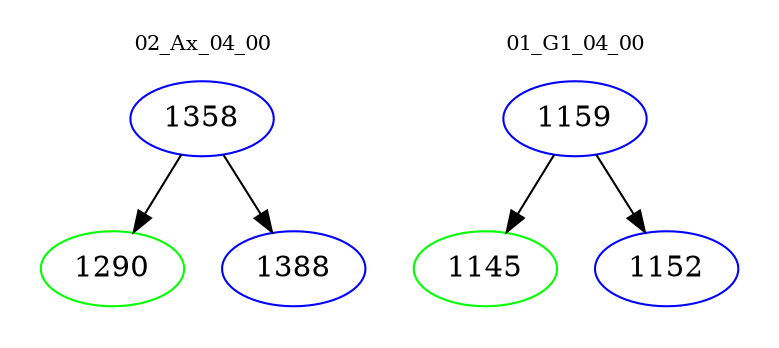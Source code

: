 digraph{
subgraph cluster_0 {
color = white
label = "02_Ax_04_00";
fontsize=10;
T0_1358 [label="1358", color="blue"]
T0_1358 -> T0_1290 [color="black"]
T0_1290 [label="1290", color="green"]
T0_1358 -> T0_1388 [color="black"]
T0_1388 [label="1388", color="blue"]
}
subgraph cluster_1 {
color = white
label = "01_G1_04_00";
fontsize=10;
T1_1159 [label="1159", color="blue"]
T1_1159 -> T1_1145 [color="black"]
T1_1145 [label="1145", color="green"]
T1_1159 -> T1_1152 [color="black"]
T1_1152 [label="1152", color="blue"]
}
}
